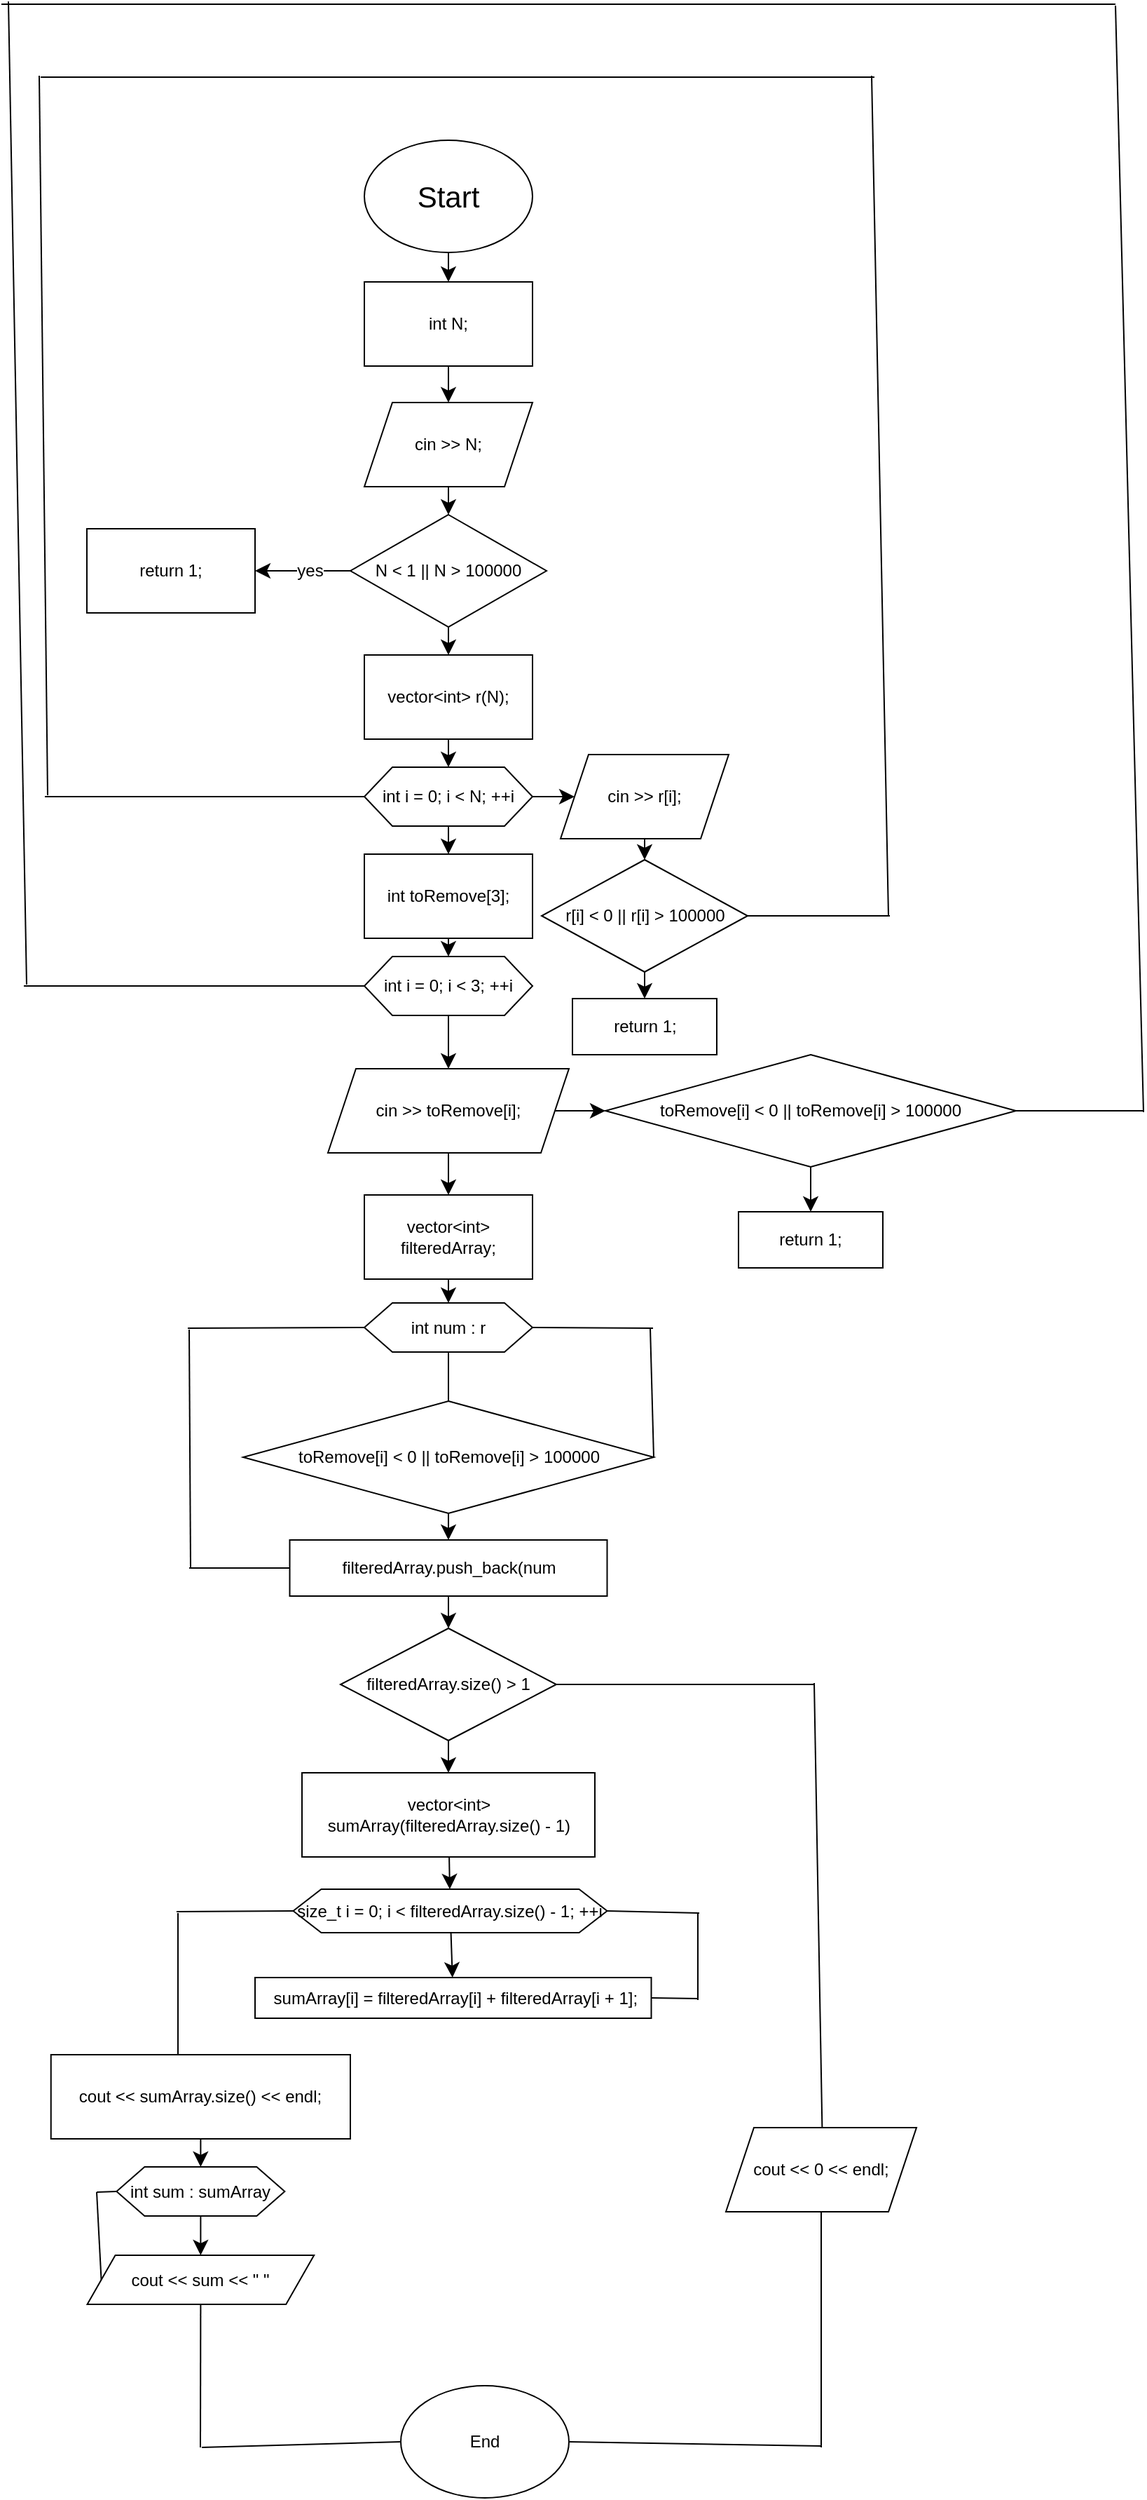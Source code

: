 <mxfile version="24.8.6">
  <diagram name="Сторінка-1" id="qEkfZUCq1a9OkjfCiBH5">
    <mxGraphModel dx="3987" dy="2820" grid="0" gridSize="10" guides="1" tooltips="1" connect="1" arrows="1" fold="1" page="0" pageScale="1" pageWidth="827" pageHeight="1169" math="0" shadow="0">
      <root>
        <mxCell id="0" />
        <mxCell id="1" parent="0" />
        <mxCell id="ZJXl3BRJxnZLeJYQJUkg-3" value="" style="edgeStyle=none;curved=1;rounded=0;orthogonalLoop=1;jettySize=auto;html=1;fontSize=12;startSize=8;endSize=8;" edge="1" parent="1" source="ZJXl3BRJxnZLeJYQJUkg-1" target="ZJXl3BRJxnZLeJYQJUkg-2">
          <mxGeometry relative="1" as="geometry" />
        </mxCell>
        <mxCell id="ZJXl3BRJxnZLeJYQJUkg-1" value="&lt;font style=&quot;font-size: 21px;&quot;&gt;Start&lt;/font&gt;" style="ellipse;whiteSpace=wrap;html=1;" vertex="1" parent="1">
          <mxGeometry x="142" y="64" width="120" height="80" as="geometry" />
        </mxCell>
        <mxCell id="ZJXl3BRJxnZLeJYQJUkg-5" value="" style="edgeStyle=none;curved=1;rounded=0;orthogonalLoop=1;jettySize=auto;html=1;fontSize=12;startSize=8;endSize=8;" edge="1" parent="1" source="ZJXl3BRJxnZLeJYQJUkg-2" target="ZJXl3BRJxnZLeJYQJUkg-4">
          <mxGeometry relative="1" as="geometry" />
        </mxCell>
        <mxCell id="ZJXl3BRJxnZLeJYQJUkg-2" value="int N;" style="rounded=0;whiteSpace=wrap;html=1;" vertex="1" parent="1">
          <mxGeometry x="142" y="165" width="120" height="60" as="geometry" />
        </mxCell>
        <mxCell id="ZJXl3BRJxnZLeJYQJUkg-7" value="" style="edgeStyle=none;curved=1;rounded=0;orthogonalLoop=1;jettySize=auto;html=1;fontSize=12;startSize=8;endSize=8;" edge="1" parent="1" source="ZJXl3BRJxnZLeJYQJUkg-4" target="ZJXl3BRJxnZLeJYQJUkg-6">
          <mxGeometry relative="1" as="geometry" />
        </mxCell>
        <mxCell id="ZJXl3BRJxnZLeJYQJUkg-4" value="cin &amp;gt;&amp;gt; N;" style="shape=parallelogram;perimeter=parallelogramPerimeter;whiteSpace=wrap;html=1;fixedSize=1;rounded=0;" vertex="1" parent="1">
          <mxGeometry x="142" y="251" width="120" height="60" as="geometry" />
        </mxCell>
        <mxCell id="ZJXl3BRJxnZLeJYQJUkg-9" value="" style="edgeStyle=none;curved=1;rounded=0;orthogonalLoop=1;jettySize=auto;html=1;fontSize=12;startSize=8;endSize=8;" edge="1" parent="1" source="ZJXl3BRJxnZLeJYQJUkg-6" target="ZJXl3BRJxnZLeJYQJUkg-8">
          <mxGeometry relative="1" as="geometry" />
        </mxCell>
        <mxCell id="ZJXl3BRJxnZLeJYQJUkg-10" value="yes" style="edgeLabel;html=1;align=center;verticalAlign=middle;resizable=0;points=[];fontSize=12;" vertex="1" connectable="0" parent="ZJXl3BRJxnZLeJYQJUkg-9">
          <mxGeometry x="-0.135" relative="1" as="geometry">
            <mxPoint as="offset" />
          </mxGeometry>
        </mxCell>
        <mxCell id="ZJXl3BRJxnZLeJYQJUkg-12" value="" style="edgeStyle=none;curved=1;rounded=0;orthogonalLoop=1;jettySize=auto;html=1;fontSize=12;startSize=8;endSize=8;" edge="1" parent="1" source="ZJXl3BRJxnZLeJYQJUkg-6" target="ZJXl3BRJxnZLeJYQJUkg-11">
          <mxGeometry relative="1" as="geometry" />
        </mxCell>
        <mxCell id="ZJXl3BRJxnZLeJYQJUkg-6" value="N &amp;lt; 1 || N &amp;gt; 100000" style="rhombus;whiteSpace=wrap;html=1;rounded=0;" vertex="1" parent="1">
          <mxGeometry x="132" y="331" width="140" height="80" as="geometry" />
        </mxCell>
        <mxCell id="ZJXl3BRJxnZLeJYQJUkg-8" value="return 1;" style="whiteSpace=wrap;html=1;rounded=0;" vertex="1" parent="1">
          <mxGeometry x="-56" y="341" width="120" height="60" as="geometry" />
        </mxCell>
        <mxCell id="ZJXl3BRJxnZLeJYQJUkg-18" value="" style="edgeStyle=none;curved=1;rounded=0;orthogonalLoop=1;jettySize=auto;html=1;fontSize=12;startSize=8;endSize=8;" edge="1" parent="1" source="ZJXl3BRJxnZLeJYQJUkg-11" target="ZJXl3BRJxnZLeJYQJUkg-17">
          <mxGeometry relative="1" as="geometry" />
        </mxCell>
        <mxCell id="ZJXl3BRJxnZLeJYQJUkg-11" value="vector&amp;lt;int&amp;gt; r(N);" style="whiteSpace=wrap;html=1;rounded=0;" vertex="1" parent="1">
          <mxGeometry x="142" y="431" width="120" height="60" as="geometry" />
        </mxCell>
        <mxCell id="ZJXl3BRJxnZLeJYQJUkg-20" value="" style="edgeStyle=none;curved=1;rounded=0;orthogonalLoop=1;jettySize=auto;html=1;fontSize=12;startSize=8;endSize=8;" edge="1" parent="1" source="ZJXl3BRJxnZLeJYQJUkg-17" target="ZJXl3BRJxnZLeJYQJUkg-19">
          <mxGeometry relative="1" as="geometry" />
        </mxCell>
        <mxCell id="ZJXl3BRJxnZLeJYQJUkg-33" value="" style="edgeStyle=none;curved=1;rounded=0;orthogonalLoop=1;jettySize=auto;html=1;fontSize=12;startSize=8;endSize=8;" edge="1" parent="1" source="ZJXl3BRJxnZLeJYQJUkg-17" target="ZJXl3BRJxnZLeJYQJUkg-32">
          <mxGeometry relative="1" as="geometry" />
        </mxCell>
        <mxCell id="ZJXl3BRJxnZLeJYQJUkg-17" value="int i = 0; i &amp;lt; N; ++i" style="shape=hexagon;perimeter=hexagonPerimeter2;whiteSpace=wrap;html=1;fixedSize=1;rounded=0;" vertex="1" parent="1">
          <mxGeometry x="142" y="511" width="120" height="42" as="geometry" />
        </mxCell>
        <mxCell id="ZJXl3BRJxnZLeJYQJUkg-22" value="" style="edgeStyle=none;curved=1;rounded=0;orthogonalLoop=1;jettySize=auto;html=1;fontSize=12;startSize=8;endSize=8;" edge="1" parent="1" source="ZJXl3BRJxnZLeJYQJUkg-19" target="ZJXl3BRJxnZLeJYQJUkg-21">
          <mxGeometry relative="1" as="geometry" />
        </mxCell>
        <mxCell id="ZJXl3BRJxnZLeJYQJUkg-19" value="cin &amp;gt;&amp;gt; r[i];" style="shape=parallelogram;perimeter=parallelogramPerimeter;whiteSpace=wrap;html=1;fixedSize=1;rounded=0;" vertex="1" parent="1">
          <mxGeometry x="282" y="502" width="120" height="60" as="geometry" />
        </mxCell>
        <mxCell id="ZJXl3BRJxnZLeJYQJUkg-24" value="" style="edgeStyle=none;curved=1;rounded=0;orthogonalLoop=1;jettySize=auto;html=1;fontSize=12;startSize=8;endSize=8;" edge="1" parent="1" source="ZJXl3BRJxnZLeJYQJUkg-21" target="ZJXl3BRJxnZLeJYQJUkg-23">
          <mxGeometry relative="1" as="geometry" />
        </mxCell>
        <mxCell id="ZJXl3BRJxnZLeJYQJUkg-21" value="r[i] &amp;lt; 0 || r[i] &amp;gt; 100000" style="rhombus;whiteSpace=wrap;html=1;rounded=0;" vertex="1" parent="1">
          <mxGeometry x="268.5" y="577" width="147" height="80" as="geometry" />
        </mxCell>
        <mxCell id="ZJXl3BRJxnZLeJYQJUkg-23" value="return 1;" style="whiteSpace=wrap;html=1;rounded=0;" vertex="1" parent="1">
          <mxGeometry x="290.5" y="676" width="103" height="40" as="geometry" />
        </mxCell>
        <mxCell id="ZJXl3BRJxnZLeJYQJUkg-26" value="" style="endArrow=none;html=1;rounded=0;fontSize=12;startSize=8;endSize=8;curved=1;entryX=1;entryY=0.5;entryDx=0;entryDy=0;" edge="1" parent="1" target="ZJXl3BRJxnZLeJYQJUkg-21">
          <mxGeometry width="50" height="50" relative="1" as="geometry">
            <mxPoint x="517" y="617" as="sourcePoint" />
            <mxPoint x="76" y="316" as="targetPoint" />
          </mxGeometry>
        </mxCell>
        <mxCell id="ZJXl3BRJxnZLeJYQJUkg-27" value="" style="endArrow=none;html=1;rounded=0;fontSize=12;startSize=8;endSize=8;curved=1;" edge="1" parent="1">
          <mxGeometry width="50" height="50" relative="1" as="geometry">
            <mxPoint x="504" y="18" as="sourcePoint" />
            <mxPoint x="516" y="617" as="targetPoint" />
          </mxGeometry>
        </mxCell>
        <mxCell id="ZJXl3BRJxnZLeJYQJUkg-28" value="" style="endArrow=none;html=1;rounded=0;fontSize=12;startSize=8;endSize=8;curved=1;" edge="1" parent="1">
          <mxGeometry width="50" height="50" relative="1" as="geometry">
            <mxPoint x="-89" y="19" as="sourcePoint" />
            <mxPoint x="506" y="19" as="targetPoint" />
          </mxGeometry>
        </mxCell>
        <mxCell id="ZJXl3BRJxnZLeJYQJUkg-29" value="" style="endArrow=none;html=1;rounded=0;fontSize=12;startSize=8;endSize=8;curved=1;" edge="1" parent="1">
          <mxGeometry width="50" height="50" relative="1" as="geometry">
            <mxPoint x="-84" y="531" as="sourcePoint" />
            <mxPoint x="-90" y="18" as="targetPoint" />
          </mxGeometry>
        </mxCell>
        <mxCell id="ZJXl3BRJxnZLeJYQJUkg-30" value="" style="endArrow=none;html=1;rounded=0;fontSize=12;startSize=8;endSize=8;curved=1;entryX=0;entryY=0.5;entryDx=0;entryDy=0;" edge="1" parent="1" target="ZJXl3BRJxnZLeJYQJUkg-17">
          <mxGeometry width="50" height="50" relative="1" as="geometry">
            <mxPoint x="-86" y="532" as="sourcePoint" />
            <mxPoint x="129" y="460" as="targetPoint" />
          </mxGeometry>
        </mxCell>
        <mxCell id="ZJXl3BRJxnZLeJYQJUkg-35" value="" style="edgeStyle=none;curved=1;rounded=0;orthogonalLoop=1;jettySize=auto;html=1;fontSize=12;startSize=8;endSize=8;" edge="1" parent="1" source="ZJXl3BRJxnZLeJYQJUkg-32" target="ZJXl3BRJxnZLeJYQJUkg-34">
          <mxGeometry relative="1" as="geometry" />
        </mxCell>
        <mxCell id="ZJXl3BRJxnZLeJYQJUkg-32" value="int toRemove[3];" style="whiteSpace=wrap;html=1;rounded=0;" vertex="1" parent="1">
          <mxGeometry x="142" y="573" width="120" height="60" as="geometry" />
        </mxCell>
        <mxCell id="ZJXl3BRJxnZLeJYQJUkg-38" value="" style="edgeStyle=none;curved=1;rounded=0;orthogonalLoop=1;jettySize=auto;html=1;fontSize=12;startSize=8;endSize=8;" edge="1" parent="1" source="ZJXl3BRJxnZLeJYQJUkg-34" target="ZJXl3BRJxnZLeJYQJUkg-37">
          <mxGeometry relative="1" as="geometry" />
        </mxCell>
        <mxCell id="ZJXl3BRJxnZLeJYQJUkg-34" value="int i = 0; i &amp;lt; 3; ++i" style="shape=hexagon;perimeter=hexagonPerimeter2;whiteSpace=wrap;html=1;fixedSize=1;rounded=0;" vertex="1" parent="1">
          <mxGeometry x="142" y="646" width="120" height="42" as="geometry" />
        </mxCell>
        <mxCell id="ZJXl3BRJxnZLeJYQJUkg-36" style="edgeStyle=none;curved=1;rounded=0;orthogonalLoop=1;jettySize=auto;html=1;entryX=0.5;entryY=1;entryDx=0;entryDy=0;fontSize=12;startSize=8;endSize=8;" edge="1" parent="1" source="ZJXl3BRJxnZLeJYQJUkg-34" target="ZJXl3BRJxnZLeJYQJUkg-34">
          <mxGeometry relative="1" as="geometry" />
        </mxCell>
        <mxCell id="ZJXl3BRJxnZLeJYQJUkg-40" value="" style="edgeStyle=none;curved=1;rounded=0;orthogonalLoop=1;jettySize=auto;html=1;fontSize=12;startSize=8;endSize=8;" edge="1" parent="1" source="ZJXl3BRJxnZLeJYQJUkg-37" target="ZJXl3BRJxnZLeJYQJUkg-39">
          <mxGeometry relative="1" as="geometry" />
        </mxCell>
        <mxCell id="ZJXl3BRJxnZLeJYQJUkg-42" value="" style="edgeStyle=none;curved=1;rounded=0;orthogonalLoop=1;jettySize=auto;html=1;fontSize=12;startSize=8;endSize=8;" edge="1" parent="1" source="ZJXl3BRJxnZLeJYQJUkg-37" target="ZJXl3BRJxnZLeJYQJUkg-41">
          <mxGeometry relative="1" as="geometry" />
        </mxCell>
        <mxCell id="ZJXl3BRJxnZLeJYQJUkg-37" value="cin &amp;gt;&amp;gt; toRemove[i];" style="shape=parallelogram;perimeter=parallelogramPerimeter;whiteSpace=wrap;html=1;fixedSize=1;rounded=0;" vertex="1" parent="1">
          <mxGeometry x="116" y="726" width="172" height="60" as="geometry" />
        </mxCell>
        <mxCell id="ZJXl3BRJxnZLeJYQJUkg-44" value="" style="edgeStyle=none;curved=1;rounded=0;orthogonalLoop=1;jettySize=auto;html=1;fontSize=12;startSize=8;endSize=8;" edge="1" parent="1" source="ZJXl3BRJxnZLeJYQJUkg-39" target="ZJXl3BRJxnZLeJYQJUkg-43">
          <mxGeometry relative="1" as="geometry" />
        </mxCell>
        <mxCell id="ZJXl3BRJxnZLeJYQJUkg-39" value="toRemove[i] &amp;lt; 0 || toRemove[i] &amp;gt; 100000" style="rhombus;whiteSpace=wrap;html=1;rounded=0;" vertex="1" parent="1">
          <mxGeometry x="314" y="716" width="293" height="80" as="geometry" />
        </mxCell>
        <mxCell id="ZJXl3BRJxnZLeJYQJUkg-51" value="" style="edgeStyle=none;curved=1;rounded=0;orthogonalLoop=1;jettySize=auto;html=1;fontSize=12;startSize=8;endSize=8;" edge="1" parent="1" source="ZJXl3BRJxnZLeJYQJUkg-41" target="ZJXl3BRJxnZLeJYQJUkg-50">
          <mxGeometry relative="1" as="geometry" />
        </mxCell>
        <mxCell id="ZJXl3BRJxnZLeJYQJUkg-41" value="vector&amp;lt;int&amp;gt; filteredArray;" style="whiteSpace=wrap;html=1;rounded=0;" vertex="1" parent="1">
          <mxGeometry x="142" y="816" width="120" height="60" as="geometry" />
        </mxCell>
        <mxCell id="ZJXl3BRJxnZLeJYQJUkg-43" value="return 1;" style="whiteSpace=wrap;html=1;rounded=0;" vertex="1" parent="1">
          <mxGeometry x="409" y="828" width="103" height="40" as="geometry" />
        </mxCell>
        <mxCell id="ZJXl3BRJxnZLeJYQJUkg-45" value="" style="endArrow=none;html=1;rounded=0;fontSize=12;startSize=8;endSize=8;curved=1;entryX=1;entryY=0.5;entryDx=0;entryDy=0;" edge="1" parent="1" target="ZJXl3BRJxnZLeJYQJUkg-39">
          <mxGeometry width="50" height="50" relative="1" as="geometry">
            <mxPoint x="698" y="756" as="sourcePoint" />
            <mxPoint x="26" y="692" as="targetPoint" />
          </mxGeometry>
        </mxCell>
        <mxCell id="ZJXl3BRJxnZLeJYQJUkg-46" value="" style="endArrow=none;html=1;rounded=0;fontSize=12;startSize=8;endSize=8;curved=1;" edge="1" parent="1">
          <mxGeometry width="50" height="50" relative="1" as="geometry">
            <mxPoint x="698" y="756.93" as="sourcePoint" />
            <mxPoint x="678" y="-32" as="targetPoint" />
          </mxGeometry>
        </mxCell>
        <mxCell id="ZJXl3BRJxnZLeJYQJUkg-47" value="" style="endArrow=none;html=1;rounded=0;fontSize=12;startSize=8;endSize=8;curved=1;" edge="1" parent="1">
          <mxGeometry width="50" height="50" relative="1" as="geometry">
            <mxPoint x="-117" y="-33" as="sourcePoint" />
            <mxPoint x="678" y="-33" as="targetPoint" />
          </mxGeometry>
        </mxCell>
        <mxCell id="ZJXl3BRJxnZLeJYQJUkg-48" value="" style="endArrow=none;html=1;rounded=0;fontSize=12;startSize=8;endSize=8;curved=1;" edge="1" parent="1">
          <mxGeometry width="50" height="50" relative="1" as="geometry">
            <mxPoint x="-99" y="666" as="sourcePoint" />
            <mxPoint x="-112" y="-35" as="targetPoint" />
          </mxGeometry>
        </mxCell>
        <mxCell id="ZJXl3BRJxnZLeJYQJUkg-49" value="" style="endArrow=none;html=1;rounded=0;fontSize=12;startSize=8;endSize=8;curved=1;entryX=0;entryY=0.5;entryDx=0;entryDy=0;" edge="1" parent="1" target="ZJXl3BRJxnZLeJYQJUkg-34">
          <mxGeometry width="50" height="50" relative="1" as="geometry">
            <mxPoint x="-101" y="667" as="sourcePoint" />
            <mxPoint x="99" y="680" as="targetPoint" />
          </mxGeometry>
        </mxCell>
        <mxCell id="ZJXl3BRJxnZLeJYQJUkg-54" value="" style="edgeStyle=none;curved=1;rounded=0;orthogonalLoop=1;jettySize=auto;html=1;fontSize=12;startSize=8;endSize=8;" edge="1" parent="1" source="ZJXl3BRJxnZLeJYQJUkg-50" target="ZJXl3BRJxnZLeJYQJUkg-53">
          <mxGeometry relative="1" as="geometry" />
        </mxCell>
        <mxCell id="ZJXl3BRJxnZLeJYQJUkg-50" value="int num : r" style="shape=hexagon;perimeter=hexagonPerimeter2;whiteSpace=wrap;html=1;fixedSize=1;rounded=0;" vertex="1" parent="1">
          <mxGeometry x="142" y="893" width="120" height="35" as="geometry" />
        </mxCell>
        <mxCell id="ZJXl3BRJxnZLeJYQJUkg-52" value="toRemove[i] &amp;lt; 0 || toRemove[i] &amp;gt; 100000" style="rhombus;whiteSpace=wrap;html=1;rounded=0;" vertex="1" parent="1">
          <mxGeometry x="55.5" y="963" width="293" height="80" as="geometry" />
        </mxCell>
        <mxCell id="ZJXl3BRJxnZLeJYQJUkg-61" value="" style="edgeStyle=none;curved=1;rounded=0;orthogonalLoop=1;jettySize=auto;html=1;fontSize=12;startSize=8;endSize=8;" edge="1" parent="1" source="ZJXl3BRJxnZLeJYQJUkg-53" target="ZJXl3BRJxnZLeJYQJUkg-60">
          <mxGeometry relative="1" as="geometry" />
        </mxCell>
        <mxCell id="ZJXl3BRJxnZLeJYQJUkg-53" value="filteredArray.push_back(num" style="whiteSpace=wrap;html=1;rounded=0;" vertex="1" parent="1">
          <mxGeometry x="88.75" y="1062" width="226.5" height="40" as="geometry" />
        </mxCell>
        <mxCell id="ZJXl3BRJxnZLeJYQJUkg-55" value="" style="endArrow=none;html=1;rounded=0;fontSize=12;startSize=8;endSize=8;curved=1;entryX=0;entryY=0.5;entryDx=0;entryDy=0;" edge="1" parent="1" target="ZJXl3BRJxnZLeJYQJUkg-53">
          <mxGeometry width="50" height="50" relative="1" as="geometry">
            <mxPoint x="17" y="1082" as="sourcePoint" />
            <mxPoint x="246" y="969" as="targetPoint" />
          </mxGeometry>
        </mxCell>
        <mxCell id="ZJXl3BRJxnZLeJYQJUkg-56" value="" style="endArrow=none;html=1;rounded=0;fontSize=12;startSize=8;endSize=8;curved=1;" edge="1" parent="1">
          <mxGeometry width="50" height="50" relative="1" as="geometry">
            <mxPoint x="18" y="1082" as="sourcePoint" />
            <mxPoint x="17" y="912" as="targetPoint" />
          </mxGeometry>
        </mxCell>
        <mxCell id="ZJXl3BRJxnZLeJYQJUkg-57" value="" style="endArrow=none;html=1;rounded=0;fontSize=12;startSize=8;endSize=8;curved=1;entryX=0;entryY=0.5;entryDx=0;entryDy=0;" edge="1" parent="1" target="ZJXl3BRJxnZLeJYQJUkg-50">
          <mxGeometry width="50" height="50" relative="1" as="geometry">
            <mxPoint x="16" y="911" as="sourcePoint" />
            <mxPoint x="120" y="945" as="targetPoint" />
          </mxGeometry>
        </mxCell>
        <mxCell id="ZJXl3BRJxnZLeJYQJUkg-58" value="" style="endArrow=none;html=1;rounded=0;fontSize=12;startSize=8;endSize=8;curved=1;entryX=1;entryY=0.5;entryDx=0;entryDy=0;" edge="1" parent="1" target="ZJXl3BRJxnZLeJYQJUkg-52">
          <mxGeometry width="50" height="50" relative="1" as="geometry">
            <mxPoint x="346" y="910.906" as="sourcePoint" />
            <mxPoint x="329" y="976" as="targetPoint" />
          </mxGeometry>
        </mxCell>
        <mxCell id="ZJXl3BRJxnZLeJYQJUkg-59" value="" style="endArrow=none;html=1;rounded=0;fontSize=12;startSize=8;endSize=8;curved=1;entryX=1;entryY=0.5;entryDx=0;entryDy=0;" edge="1" parent="1" target="ZJXl3BRJxnZLeJYQJUkg-50">
          <mxGeometry width="50" height="50" relative="1" as="geometry">
            <mxPoint x="348" y="911" as="sourcePoint" />
            <mxPoint x="359" y="950" as="targetPoint" />
          </mxGeometry>
        </mxCell>
        <mxCell id="ZJXl3BRJxnZLeJYQJUkg-63" value="" style="edgeStyle=none;curved=1;rounded=0;orthogonalLoop=1;jettySize=auto;html=1;fontSize=12;startSize=8;endSize=8;" edge="1" parent="1" source="ZJXl3BRJxnZLeJYQJUkg-60" target="ZJXl3BRJxnZLeJYQJUkg-62">
          <mxGeometry relative="1" as="geometry" />
        </mxCell>
        <mxCell id="ZJXl3BRJxnZLeJYQJUkg-60" value="filteredArray.size() &amp;gt; 1" style="rhombus;whiteSpace=wrap;html=1;rounded=0;" vertex="1" parent="1">
          <mxGeometry x="125" y="1125" width="154" height="80" as="geometry" />
        </mxCell>
        <mxCell id="ZJXl3BRJxnZLeJYQJUkg-65" value="" style="edgeStyle=none;curved=1;rounded=0;orthogonalLoop=1;jettySize=auto;html=1;fontSize=12;startSize=8;endSize=8;" edge="1" parent="1" source="ZJXl3BRJxnZLeJYQJUkg-62" target="ZJXl3BRJxnZLeJYQJUkg-64">
          <mxGeometry relative="1" as="geometry" />
        </mxCell>
        <mxCell id="ZJXl3BRJxnZLeJYQJUkg-62" value="vector&amp;lt;int&amp;gt; sumArray(filteredArray.size() - 1)" style="whiteSpace=wrap;html=1;rounded=0;" vertex="1" parent="1">
          <mxGeometry x="97.5" y="1228" width="209" height="60" as="geometry" />
        </mxCell>
        <mxCell id="ZJXl3BRJxnZLeJYQJUkg-67" value="" style="edgeStyle=none;curved=1;rounded=0;orthogonalLoop=1;jettySize=auto;html=1;fontSize=12;startSize=8;endSize=8;" edge="1" parent="1" source="ZJXl3BRJxnZLeJYQJUkg-64" target="ZJXl3BRJxnZLeJYQJUkg-66">
          <mxGeometry relative="1" as="geometry" />
        </mxCell>
        <mxCell id="ZJXl3BRJxnZLeJYQJUkg-64" value="size_t i = 0; i &amp;lt; filteredArray.size() - 1; ++i" style="shape=hexagon;perimeter=hexagonPerimeter2;whiteSpace=wrap;html=1;fixedSize=1;rounded=0;" vertex="1" parent="1">
          <mxGeometry x="91.25" y="1311" width="224" height="31" as="geometry" />
        </mxCell>
        <mxCell id="ZJXl3BRJxnZLeJYQJUkg-66" value="&amp;nbsp;sumArray[i] = filteredArray[i] + filteredArray[i + 1];" style="whiteSpace=wrap;html=1;rounded=0;" vertex="1" parent="1">
          <mxGeometry x="64" y="1374" width="282.75" height="29" as="geometry" />
        </mxCell>
        <mxCell id="ZJXl3BRJxnZLeJYQJUkg-68" value="" style="endArrow=none;html=1;rounded=0;fontSize=12;startSize=8;endSize=8;curved=1;entryX=1;entryY=0.5;entryDx=0;entryDy=0;" edge="1" parent="1" target="ZJXl3BRJxnZLeJYQJUkg-66">
          <mxGeometry width="50" height="50" relative="1" as="geometry">
            <mxPoint x="380" y="1389" as="sourcePoint" />
            <mxPoint x="325" y="1299" as="targetPoint" />
          </mxGeometry>
        </mxCell>
        <mxCell id="ZJXl3BRJxnZLeJYQJUkg-69" value="" style="endArrow=none;html=1;rounded=0;fontSize=12;startSize=8;endSize=8;curved=1;exitX=1;exitY=0.5;exitDx=0;exitDy=0;" edge="1" parent="1" source="ZJXl3BRJxnZLeJYQJUkg-64">
          <mxGeometry width="50" height="50" relative="1" as="geometry">
            <mxPoint x="396" y="1399" as="sourcePoint" />
            <mxPoint x="381" y="1328" as="targetPoint" />
          </mxGeometry>
        </mxCell>
        <mxCell id="ZJXl3BRJxnZLeJYQJUkg-70" value="" style="endArrow=none;html=1;rounded=0;fontSize=12;startSize=8;endSize=8;curved=1;" edge="1" parent="1">
          <mxGeometry width="50" height="50" relative="1" as="geometry">
            <mxPoint x="380" y="1390" as="sourcePoint" />
            <mxPoint x="380" y="1328" as="targetPoint" />
          </mxGeometry>
        </mxCell>
        <mxCell id="ZJXl3BRJxnZLeJYQJUkg-72" value="" style="endArrow=none;html=1;rounded=0;fontSize=12;startSize=8;endSize=8;curved=1;entryX=0;entryY=0.5;entryDx=0;entryDy=0;" edge="1" parent="1" target="ZJXl3BRJxnZLeJYQJUkg-64">
          <mxGeometry width="50" height="50" relative="1" as="geometry">
            <mxPoint x="8" y="1327" as="sourcePoint" />
            <mxPoint x="91" y="1302" as="targetPoint" />
          </mxGeometry>
        </mxCell>
        <mxCell id="ZJXl3BRJxnZLeJYQJUkg-73" value="" style="endArrow=none;html=1;rounded=0;fontSize=12;startSize=8;endSize=8;curved=1;" edge="1" parent="1">
          <mxGeometry width="50" height="50" relative="1" as="geometry">
            <mxPoint x="9" y="1328" as="sourcePoint" />
            <mxPoint x="9" y="1431" as="targetPoint" />
          </mxGeometry>
        </mxCell>
        <mxCell id="ZJXl3BRJxnZLeJYQJUkg-82" value="" style="edgeStyle=none;curved=1;rounded=0;orthogonalLoop=1;jettySize=auto;html=1;fontSize=12;startSize=8;endSize=8;" edge="1" parent="1" source="ZJXl3BRJxnZLeJYQJUkg-76" target="ZJXl3BRJxnZLeJYQJUkg-81">
          <mxGeometry relative="1" as="geometry" />
        </mxCell>
        <mxCell id="ZJXl3BRJxnZLeJYQJUkg-76" value="cout &amp;lt;&amp;lt; sumArray.size() &amp;lt;&amp;lt; endl;" style="whiteSpace=wrap;html=1;rounded=0;" vertex="1" parent="1">
          <mxGeometry x="-81.63" y="1429" width="213.63" height="60" as="geometry" />
        </mxCell>
        <mxCell id="ZJXl3BRJxnZLeJYQJUkg-78" value="" style="endArrow=none;html=1;rounded=0;fontSize=12;startSize=8;endSize=8;curved=1;entryX=1;entryY=0.5;entryDx=0;entryDy=0;" edge="1" parent="1" target="ZJXl3BRJxnZLeJYQJUkg-60">
          <mxGeometry width="50" height="50" relative="1" as="geometry">
            <mxPoint x="463.333" y="1165" as="sourcePoint" />
            <mxPoint x="46" y="1345" as="targetPoint" />
          </mxGeometry>
        </mxCell>
        <mxCell id="ZJXl3BRJxnZLeJYQJUkg-79" value="" style="endArrow=none;html=1;rounded=0;fontSize=12;startSize=8;endSize=8;curved=1;" edge="1" parent="1">
          <mxGeometry width="50" height="50" relative="1" as="geometry">
            <mxPoint x="463" y="1164" as="sourcePoint" />
            <mxPoint x="469" y="1498" as="targetPoint" />
          </mxGeometry>
        </mxCell>
        <mxCell id="ZJXl3BRJxnZLeJYQJUkg-80" value="cout &amp;lt;&amp;lt; 0 &amp;lt;&amp;lt; endl;" style="shape=parallelogram;perimeter=parallelogramPerimeter;whiteSpace=wrap;html=1;fixedSize=1;" vertex="1" parent="1">
          <mxGeometry x="400" y="1481" width="136" height="60" as="geometry" />
        </mxCell>
        <mxCell id="ZJXl3BRJxnZLeJYQJUkg-84" value="" style="edgeStyle=none;curved=1;rounded=0;orthogonalLoop=1;jettySize=auto;html=1;fontSize=12;startSize=8;endSize=8;" edge="1" parent="1" source="ZJXl3BRJxnZLeJYQJUkg-81" target="ZJXl3BRJxnZLeJYQJUkg-83">
          <mxGeometry relative="1" as="geometry" />
        </mxCell>
        <mxCell id="ZJXl3BRJxnZLeJYQJUkg-81" value="int sum : sumArray" style="shape=hexagon;perimeter=hexagonPerimeter2;whiteSpace=wrap;html=1;fixedSize=1;rounded=0;" vertex="1" parent="1">
          <mxGeometry x="-34.82" y="1509" width="120" height="35" as="geometry" />
        </mxCell>
        <mxCell id="ZJXl3BRJxnZLeJYQJUkg-83" value="cout &amp;lt;&amp;lt; sum &amp;lt;&amp;lt; &quot; &quot;" style="shape=parallelogram;perimeter=parallelogramPerimeter;whiteSpace=wrap;html=1;fixedSize=1;rounded=0;" vertex="1" parent="1">
          <mxGeometry x="-55.72" y="1572" width="161.82" height="35" as="geometry" />
        </mxCell>
        <mxCell id="ZJXl3BRJxnZLeJYQJUkg-85" value="" style="endArrow=none;html=1;rounded=0;fontSize=12;startSize=8;endSize=8;curved=1;entryX=0;entryY=0.5;entryDx=0;entryDy=0;" edge="1" parent="1" target="ZJXl3BRJxnZLeJYQJUkg-83">
          <mxGeometry width="50" height="50" relative="1" as="geometry">
            <mxPoint x="-49" y="1527" as="sourcePoint" />
            <mxPoint x="68" y="1560" as="targetPoint" />
          </mxGeometry>
        </mxCell>
        <mxCell id="ZJXl3BRJxnZLeJYQJUkg-86" value="" style="endArrow=none;html=1;rounded=0;fontSize=12;startSize=8;endSize=8;curved=1;entryX=0;entryY=0.5;entryDx=0;entryDy=0;" edge="1" parent="1" target="ZJXl3BRJxnZLeJYQJUkg-81">
          <mxGeometry width="50" height="50" relative="1" as="geometry">
            <mxPoint x="-49" y="1527" as="sourcePoint" />
            <mxPoint x="-12" y="1522" as="targetPoint" />
          </mxGeometry>
        </mxCell>
        <mxCell id="ZJXl3BRJxnZLeJYQJUkg-88" value="End" style="ellipse;whiteSpace=wrap;html=1;" vertex="1" parent="1">
          <mxGeometry x="168" y="1665" width="120" height="80" as="geometry" />
        </mxCell>
        <mxCell id="ZJXl3BRJxnZLeJYQJUkg-89" value="" style="endArrow=none;html=1;rounded=0;fontSize=12;startSize=8;endSize=8;curved=1;entryX=0.5;entryY=1;entryDx=0;entryDy=0;" edge="1" parent="1" target="ZJXl3BRJxnZLeJYQJUkg-80">
          <mxGeometry width="50" height="50" relative="1" as="geometry">
            <mxPoint x="468" y="1709" as="sourcePoint" />
            <mxPoint x="307" y="1562" as="targetPoint" />
          </mxGeometry>
        </mxCell>
        <mxCell id="ZJXl3BRJxnZLeJYQJUkg-90" value="" style="endArrow=none;html=1;rounded=0;fontSize=12;startSize=8;endSize=8;curved=1;entryX=0.5;entryY=1;entryDx=0;entryDy=0;" edge="1" parent="1" target="ZJXl3BRJxnZLeJYQJUkg-83">
          <mxGeometry width="50" height="50" relative="1" as="geometry">
            <mxPoint x="25" y="1709" as="sourcePoint" />
            <mxPoint x="307" y="1562" as="targetPoint" />
          </mxGeometry>
        </mxCell>
        <mxCell id="ZJXl3BRJxnZLeJYQJUkg-91" value="" style="endArrow=none;html=1;rounded=0;fontSize=12;startSize=8;endSize=8;curved=1;exitX=0;exitY=0.5;exitDx=0;exitDy=0;" edge="1" parent="1" source="ZJXl3BRJxnZLeJYQJUkg-88">
          <mxGeometry width="50" height="50" relative="1" as="geometry">
            <mxPoint x="136" y="1696" as="sourcePoint" />
            <mxPoint x="26" y="1709" as="targetPoint" />
          </mxGeometry>
        </mxCell>
        <mxCell id="ZJXl3BRJxnZLeJYQJUkg-92" value="" style="endArrow=none;html=1;rounded=0;fontSize=12;startSize=8;endSize=8;curved=1;exitX=1;exitY=0.5;exitDx=0;exitDy=0;" edge="1" parent="1" source="ZJXl3BRJxnZLeJYQJUkg-88">
          <mxGeometry width="50" height="50" relative="1" as="geometry">
            <mxPoint x="322" y="1696" as="sourcePoint" />
            <mxPoint x="468" y="1708" as="targetPoint" />
          </mxGeometry>
        </mxCell>
      </root>
    </mxGraphModel>
  </diagram>
</mxfile>
